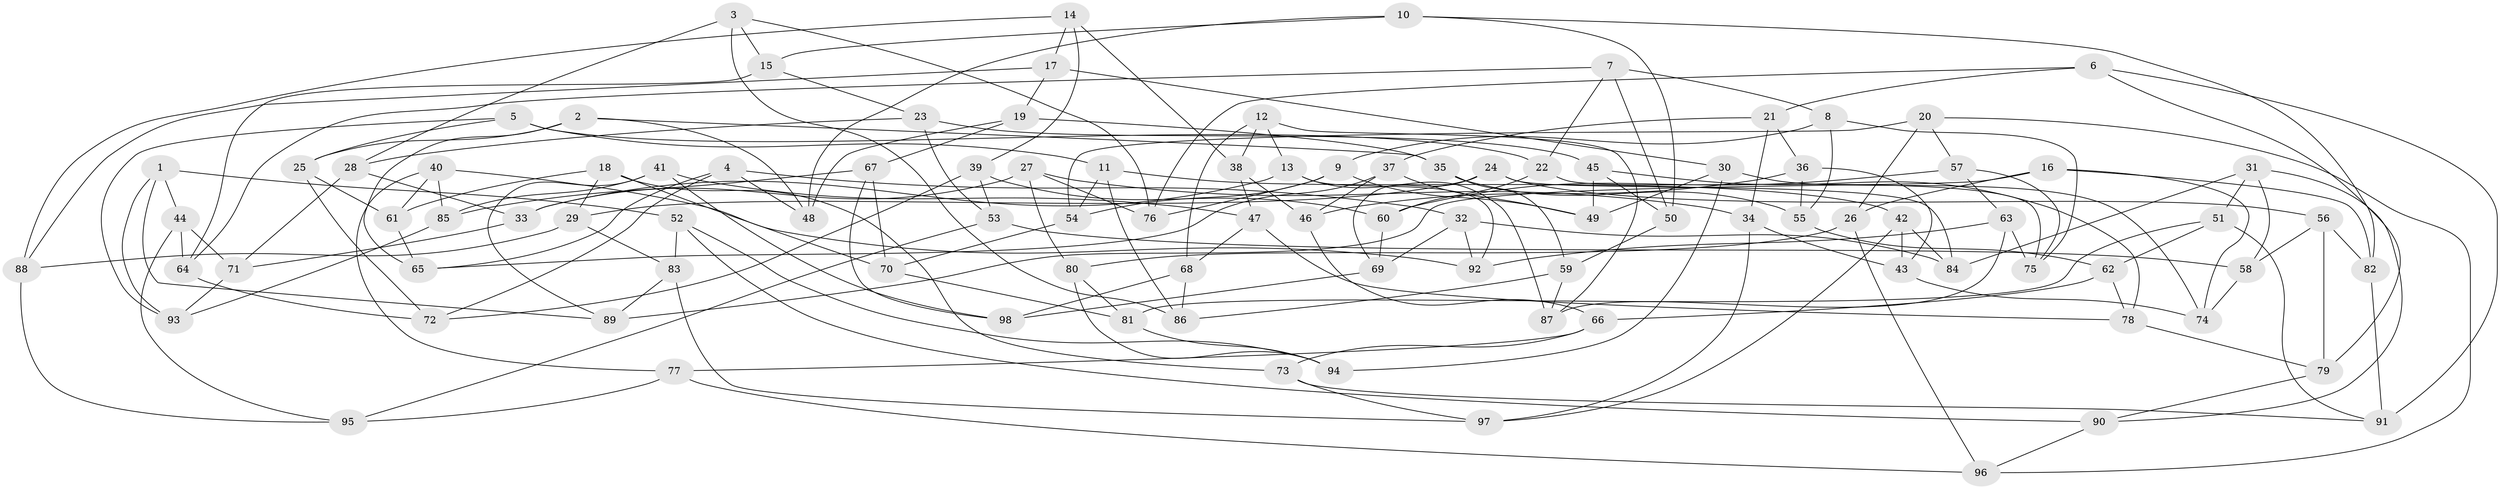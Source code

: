 // Generated by graph-tools (version 1.1) at 2025/37/03/09/25 02:37:50]
// undirected, 98 vertices, 196 edges
graph export_dot {
graph [start="1"]
  node [color=gray90,style=filled];
  1;
  2;
  3;
  4;
  5;
  6;
  7;
  8;
  9;
  10;
  11;
  12;
  13;
  14;
  15;
  16;
  17;
  18;
  19;
  20;
  21;
  22;
  23;
  24;
  25;
  26;
  27;
  28;
  29;
  30;
  31;
  32;
  33;
  34;
  35;
  36;
  37;
  38;
  39;
  40;
  41;
  42;
  43;
  44;
  45;
  46;
  47;
  48;
  49;
  50;
  51;
  52;
  53;
  54;
  55;
  56;
  57;
  58;
  59;
  60;
  61;
  62;
  63;
  64;
  65;
  66;
  67;
  68;
  69;
  70;
  71;
  72;
  73;
  74;
  75;
  76;
  77;
  78;
  79;
  80;
  81;
  82;
  83;
  84;
  85;
  86;
  87;
  88;
  89;
  90;
  91;
  92;
  93;
  94;
  95;
  96;
  97;
  98;
  1 -- 89;
  1 -- 93;
  1 -- 44;
  1 -- 52;
  2 -- 48;
  2 -- 65;
  2 -- 25;
  2 -- 35;
  3 -- 15;
  3 -- 28;
  3 -- 86;
  3 -- 76;
  4 -- 65;
  4 -- 48;
  4 -- 72;
  4 -- 32;
  5 -- 93;
  5 -- 11;
  5 -- 25;
  5 -- 22;
  6 -- 76;
  6 -- 21;
  6 -- 91;
  6 -- 79;
  7 -- 8;
  7 -- 50;
  7 -- 22;
  7 -- 64;
  8 -- 55;
  8 -- 9;
  8 -- 75;
  9 -- 54;
  9 -- 76;
  9 -- 49;
  10 -- 50;
  10 -- 48;
  10 -- 15;
  10 -- 82;
  11 -- 54;
  11 -- 86;
  11 -- 42;
  12 -- 38;
  12 -- 87;
  12 -- 68;
  12 -- 13;
  13 -- 87;
  13 -- 33;
  13 -- 92;
  14 -- 17;
  14 -- 88;
  14 -- 38;
  14 -- 39;
  15 -- 64;
  15 -- 23;
  16 -- 82;
  16 -- 89;
  16 -- 26;
  16 -- 74;
  17 -- 19;
  17 -- 30;
  17 -- 88;
  18 -- 29;
  18 -- 70;
  18 -- 61;
  18 -- 73;
  19 -- 67;
  19 -- 48;
  19 -- 35;
  20 -- 57;
  20 -- 26;
  20 -- 54;
  20 -- 96;
  21 -- 37;
  21 -- 34;
  21 -- 36;
  22 -- 75;
  22 -- 60;
  23 -- 45;
  23 -- 28;
  23 -- 53;
  24 -- 69;
  24 -- 29;
  24 -- 56;
  24 -- 84;
  25 -- 72;
  25 -- 61;
  26 -- 96;
  26 -- 80;
  27 -- 76;
  27 -- 34;
  27 -- 80;
  27 -- 33;
  28 -- 33;
  28 -- 71;
  29 -- 83;
  29 -- 88;
  30 -- 94;
  30 -- 74;
  30 -- 49;
  31 -- 84;
  31 -- 58;
  31 -- 51;
  31 -- 90;
  32 -- 92;
  32 -- 69;
  32 -- 84;
  33 -- 71;
  34 -- 43;
  34 -- 97;
  35 -- 55;
  35 -- 59;
  36 -- 55;
  36 -- 43;
  36 -- 46;
  37 -- 49;
  37 -- 46;
  37 -- 65;
  38 -- 47;
  38 -- 46;
  39 -- 60;
  39 -- 72;
  39 -- 53;
  40 -- 92;
  40 -- 85;
  40 -- 61;
  40 -- 77;
  41 -- 47;
  41 -- 85;
  41 -- 98;
  41 -- 89;
  42 -- 84;
  42 -- 43;
  42 -- 97;
  43 -- 74;
  44 -- 64;
  44 -- 95;
  44 -- 71;
  45 -- 50;
  45 -- 78;
  45 -- 49;
  46 -- 66;
  47 -- 68;
  47 -- 78;
  50 -- 59;
  51 -- 62;
  51 -- 81;
  51 -- 91;
  52 -- 94;
  52 -- 83;
  52 -- 90;
  53 -- 95;
  53 -- 58;
  54 -- 70;
  55 -- 62;
  56 -- 82;
  56 -- 58;
  56 -- 79;
  57 -- 60;
  57 -- 75;
  57 -- 63;
  58 -- 74;
  59 -- 86;
  59 -- 87;
  60 -- 69;
  61 -- 65;
  62 -- 78;
  62 -- 66;
  63 -- 92;
  63 -- 87;
  63 -- 75;
  64 -- 72;
  66 -- 73;
  66 -- 77;
  67 -- 98;
  67 -- 70;
  67 -- 85;
  68 -- 86;
  68 -- 98;
  69 -- 98;
  70 -- 81;
  71 -- 93;
  73 -- 91;
  73 -- 97;
  77 -- 96;
  77 -- 95;
  78 -- 79;
  79 -- 90;
  80 -- 94;
  80 -- 81;
  81 -- 94;
  82 -- 91;
  83 -- 89;
  83 -- 97;
  85 -- 93;
  88 -- 95;
  90 -- 96;
}

